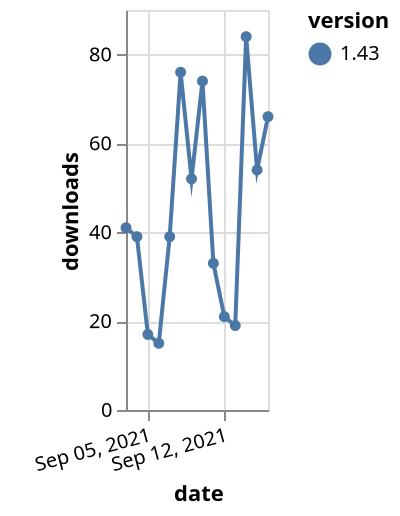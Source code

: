 {"$schema": "https://vega.github.io/schema/vega-lite/v5.json", "description": "A simple bar chart with embedded data.", "data": {"values": [{"date": "2021-09-03", "total": 76256, "delta": 41, "version": "1.43"}, {"date": "2021-09-04", "total": 76295, "delta": 39, "version": "1.43"}, {"date": "2021-09-05", "total": 76312, "delta": 17, "version": "1.43"}, {"date": "2021-09-06", "total": 76327, "delta": 15, "version": "1.43"}, {"date": "2021-09-07", "total": 76366, "delta": 39, "version": "1.43"}, {"date": "2021-09-08", "total": 76442, "delta": 76, "version": "1.43"}, {"date": "2021-09-09", "total": 76494, "delta": 52, "version": "1.43"}, {"date": "2021-09-10", "total": 76568, "delta": 74, "version": "1.43"}, {"date": "2021-09-11", "total": 76601, "delta": 33, "version": "1.43"}, {"date": "2021-09-12", "total": 76622, "delta": 21, "version": "1.43"}, {"date": "2021-09-13", "total": 76641, "delta": 19, "version": "1.43"}, {"date": "2021-09-14", "total": 76725, "delta": 84, "version": "1.43"}, {"date": "2021-09-15", "total": 76779, "delta": 54, "version": "1.43"}, {"date": "2021-09-16", "total": 76845, "delta": 66, "version": "1.43"}]}, "width": "container", "mark": {"type": "line", "point": {"filled": true}}, "encoding": {"x": {"field": "date", "type": "temporal", "timeUnit": "yearmonthdate", "title": "date", "axis": {"labelAngle": -15}}, "y": {"field": "delta", "type": "quantitative", "title": "downloads"}, "color": {"field": "version", "type": "nominal"}, "tooltip": {"field": "delta"}}}